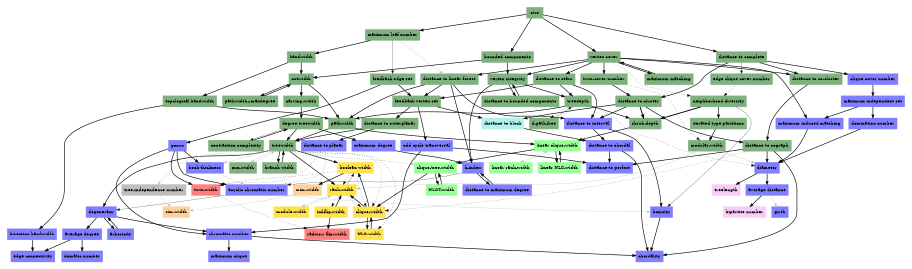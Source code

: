 digraph same_inclusions_fojquT {
	node [color=lightblue2 style=filled]
	margin=0.04 size="6,6"
	"n_A2jPWT" [label="boolean width" URL="/parameters/html/A2jPWT" color="#ffe34c" shape=box]
	"n_RPTCxd" [label="distance to bounded components" URL="/parameters/html/RPTCxd" color="#7fb17f" shape=box]
	"n_kRR8zx" [label="distance to maximum degree" URL="/parameters/html/kRR8zx" color="#7f7fff" shape=box]
	"n_BN92vX" [label="maximum leaf number" URL="/parameters/html/BN92vX" color="#7fb17f" shape=box]
	"n_a7MpiT" [label="boxicity" URL="/parameters/html/a7MpiT" color="#7f7fff" shape=box]
	"n_VomShB" [label="clique cover number" URL="/parameters/html/VomShB" color="#7f7fff" shape=box]
	"n_lPHVWU" [label="distance to outerplanar" URL="/parameters/html/lPHVWU" color="#7fb17f" shape=box]
	"n_4DIiH0" [label="radius-r flip-width" URL="/parameters/html/4DIiH0" color="#ff7f7f" shape=box]
	"n_7P9WUz" [label="clique-tree-width" URL="/parameters/html/7P9WUz" color="#99ff99" shape=box]
	"n_zgMenA" [label="arboricity" URL="/parameters/html/zgMenA" color="#7f7fff" shape=box]
	"n_uDXX2i" [label="distance to cograph" URL="/parameters/html/uDXX2i" color="#7fb17f" shape=box]
	"n_lIcmuR" [label="branch width" URL="/parameters/html/lIcmuR" color="#7fb17f" shape=box]
	"n_JbqZoT" [label="edge connectivity" URL="/parameters/html/JbqZoT" color="#7f7fff" shape=box]
	"n_kJZKgd" [label="distance to perfect" URL="/parameters/html/kJZKgd" color="#7f7fff" shape=box]
	"n_HTk9PZ" [label="feedback edge set" URL="/parameters/html/HTk9PZ" color="#7fb17f" shape=box]
	"n_fojquT" [label="rank-width" URL="/parameters/html/fojquT" color="#ffe34c" shape=box]
	"n_OrH7et" [label="twin-width" URL="/parameters/html/OrH7et" color="#ff7f7f" shape=box]
	"n_4lp9Yj" [label="vertex cover" URL="/parameters/html/4lp9Yj" color="#7fb17f" shape=box]
	"n_nYQDv6" [label="edge clique cover number" URL="/parameters/html/nYQDv6" color="#7fb17f" shape=box]
	"n_hbfWwE" [label="distance to co-cluster" URL="/parameters/html/hbfWwE" color="#7fb17f" shape=box]
	"n_KRV6tI" [label="domatic number" URL="/parameters/html/KRV6tI" color="#7f7fff" shape=box]
	"n_mHtXUU" [label="maximum independent set" URL="/parameters/html/mHtXUU" color="#7f7fff" shape=box]
	"n_Xrpbv7" [label="NLC-width" URL="/parameters/html/Xrpbv7" color="#ffe34c" shape=box]
	"n_GzMYlT" [label="maximum induced matching" URL="/parameters/html/GzMYlT" color="#7f7fff" shape=box]
	"n_doijTS" [label="book thickness" URL="/parameters/html/doijTS" color="#7f7fff" shape=box]
	"n_KEP2qM" [label="treedepth" URL="/parameters/html/KEP2qM" color="#7fb17f" shape=box]
	"n_mOri44" [label="NLCT-width" URL="/parameters/html/mOri44" color="#99ff99" shape=box]
	"n_1dQQ87" [label="bipartite number" URL="/parameters/html/1dQQ87" color="#f8cdf8" shape=box]
	"n_MLJMRH" [label="distance to planar" URL="/parameters/html/MLJMRH" color="#7f7fff" shape=box]
	"n_4bj71L" [label="modular-width" URL="/parameters/html/4bj71L" color="#7fb17f" shape=box]
	"n_vMs3RS" [label="neighborhood diversity" URL="/parameters/html/vMs3RS" color="#7fb17f" shape=box]
	"n_p4bTjp" [label="diameter" URL="/parameters/html/p4bTjp" color="#7f7fff" shape=box]
	"n_LlWzhg" [label="contraction complexity" URL="/parameters/html/LlWzhg" color="#7fb17f" shape=box]
	"n_TLx1pz" [label="cutwidth" URL="/parameters/html/TLx1pz" color="#7fb17f" shape=box]
	"n_wUdmUb" [label="bisection bandwidth" URL="/parameters/html/wUdmUb" color="#7f7fff" shape=box]
	"n_VowkuW" [label="degeneracy" URL="/parameters/html/VowkuW" color="#7f7fff" shape=box]
	"n_xNJnFb" [label="distance to block" URL="/parameters/html/xNJnFb" color="#b2f2ec" shape=box]
	"n_BCwUeT" [label="girth" URL="/parameters/html/BCwUeT" color="#7f7fff" shape=box]
	"n_QGZuUW" [label="acyclic chromatic number" URL="/parameters/html/QGZuUW" color="#7f7fff" shape=box]
	"n_Gq0onN" [label="domination number" URL="/parameters/html/Gq0onN" color="#7f7fff" shape=box]
	"n_q7zHeT" [label="maximum clique" URL="/parameters/html/q7zHeT" color="#7f7fff" shape=box]
	"n_w7MmyW" [label="chromatic number" URL="/parameters/html/w7MmyW" color="#7f7fff" shape=box]
	"n_6BWcgd" [label="pathwidth+maxdegree" URL="/parameters/html/6BWcgd" color="#7fb17f" shape=box]
	"n_aEGv5N" [label="sim-width" URL="/parameters/html/aEGv5N" color="#ffd199" shape=box]
	"n_OdZQna" [label="distance to chordal" URL="/parameters/html/OdZQna" color="#7f7fff" shape=box]
	"n_aXw3Co" [label="distance to cluster" URL="/parameters/html/aXw3Co" color="#7fb17f" shape=box]
	"n_G1Cwmc" [label="iterated type partitions" URL="/parameters/html/G1Cwmc" color="#7fb17f" shape=box]
	"n_fQj3wU" [label="linear clique-width" URL="/parameters/html/fQj3wU" color="#99ff99" shape=box]
	"n_v09DMY" [label="linear NLC-width" URL="/parameters/html/v09DMY" color="#99ff99" shape=box]
	"n_F1NpDy" [label="size" URL="/parameters/html/F1NpDy" color="#7fb17f" shape=box]
	"n_MUnHA0" [label="twin-cover number" URL="/parameters/html/MUnHA0" color="#7fb17f" shape=box]
	"n_NTgNzT" [label="shrub-depth" URL="/parameters/html/NTgNzT" color="#7fb17f" shape=box]
	"n_nCWUh3" [label="degree treewidth" URL="/parameters/html/nCWUh3" color="#7fb17f" shape=box]
	"n_2LDMQ6" [label="distance to complete" URL="/parameters/html/2LDMQ6" color="#7fb17f" shape=box]
	"n_AVc2K6" [label="distance to interval" URL="/parameters/html/AVc2K6" color="#7f7fff" shape=box]
	"n_UyQ5yM" [label="maximum degree" URL="/parameters/html/UyQ5yM" color="#7f7fff" shape=box]
	"n_dS6OgO" [label="carving-width" URL="/parameters/html/dS6OgO" color="#7fb17f" shape=box]
	"n_wg5HuV" [label="clique-width" URL="/parameters/html/wg5HuV" color="#ffe34c" shape=box]
	"n_gbaHdw" [label="genus" URL="/parameters/html/gbaHdw" color="#7f7fff" shape=box]
	"n_Z10jME" [label="distance to stars" URL="/parameters/html/Z10jME" color="#7fb17f" shape=box]
	"n_SnA7Eq" [label="topological bandwidth" URL="/parameters/html/SnA7Eq" color="#7fb17f" shape=box]
	"n_5Q7fuR" [label="treewidth" URL="/parameters/html/5Q7fuR" color="#7fb17f" shape=box]
	"n_GNTwUS" [label="h-index" URL="/parameters/html/GNTwUS" color="#7f7fff" shape=box]
	"n_cHugsk" [label="linear rank-width" URL="/parameters/html/cHugsk" color="#99ff99" shape=box]
	"n_z0y4TW" [label="average degree" URL="/parameters/html/z0y4TW" color="#7f7fff" shape=box]
	"n_WmIFB1" [label="mim-width" URL="/parameters/html/WmIFB1" color="#ffd199" shape=box]
	"n_JA2nKw" [label="treelength" URL="/parameters/html/JA2nKw" color="#f8cdf8" shape=box]
	"n_fTqo40" [label="chordality" URL="/parameters/html/fTqo40" color="#7f7fff" shape=box]
	"n_s4EiWI" [label="d-path-free" URL="/parameters/html/s4EiWI" color="#7fb17f" shape=box]
	"n_yk7XP0" [label="distance to linear forest" URL="/parameters/html/yk7XP0" color="#7fb17f" shape=box]
	"n_EV3FqL" [label="module-width" URL="/parameters/html/EV3FqL" color="#ffe34c" shape=box]
	"n_Ve5ruW" [label="odd cycle transversal" URL="/parameters/html/Ve5ruW" color="#7f7fff" shape=box]
	"n_nYXiuT" [label="inf-flip-width" URL="/parameters/html/nYXiuT" color="#ffe34c" shape=box]
	"n_t7c4mp" [label="bounded components" URL="/parameters/html/t7c4mp" color="#7fb17f" shape=box]
	"n_veU7Jf" [label="maximum matching" URL="/parameters/html/veU7Jf" color="#7fb17f" shape=box]
	"n_aP5a38" [label="bandwidth" URL="/parameters/html/aP5a38" color="#7fb17f" shape=box]
	"n_GNOiyB" [label="feedback vertex set" URL="/parameters/html/GNOiyB" color="#7fb17f" shape=box]
	"n_fNR6QK" [label="tree-independence number" URL="/parameters/html/fNR6QK" color="#bebebe" shape=box]
	"n_KVhJFB" [label="vertex integrity" URL="/parameters/html/KVhJFB" color="#7fb17f" shape=box]
	"n_VHClqR" [label="pathwidth" URL="/parameters/html/VHClqR" color="#7fb17f" shape=box]
	"n_zH8PpT" [label="average distance" URL="/parameters/html/zH8PpT" color="#7f7fff" shape=box]
	"n_d7vRYU" [label="mm-width" URL="/parameters/html/d7vRYU" color="#7fb17f" shape=box]
	"n_w7MmyW" -> "n_q7zHeT" [label="" decorate=true lblstyle="above, sloped" weight="100" penwidth="2.0"]
	"n_GNTwUS" -> "n_QGZuUW" [label="" decorate=true lblstyle="above, sloped" weight="20" penwidth="0.7"]
	"n_TLx1pz" -> "n_VHClqR" [label="" decorate=true lblstyle="above, sloped" weight="100" penwidth="2.0"]
	"n_4lp9Yj" -> "n_hbfWwE" [label="" decorate=true lblstyle="above, sloped" weight="100" penwidth="2.0"]
	"n_OdZQna" -> "n_kJZKgd" [label="" decorate=true lblstyle="above, sloped" weight="100" penwidth="2.0"]
	"n_mOri44" -> "n_7P9WUz" [label="" decorate=true lblstyle="above, sloped" weight="100" penwidth="2.0"]
	"n_AVc2K6" -> "n_OdZQna" [label="" decorate=true lblstyle="above, sloped" weight="100" penwidth="2.0"]
	"n_z0y4TW" -> "n_KRV6tI" [label="" decorate=true lblstyle="above, sloped" weight="100" penwidth="2.0"]
	"n_2LDMQ6" -> "n_aXw3Co" [label="" decorate=true lblstyle="above, sloped" weight="100" penwidth="2.0"]
	"n_vMs3RS" -> "n_G1Cwmc" [label="" decorate=true lblstyle="above, sloped" weight="100" penwidth="2.0"]
	"n_aXw3Co" -> "n_NTgNzT" [label="" decorate=true lblstyle="above, sloped" weight="100" penwidth="3.0"]
	"n_MUnHA0" -> "n_aXw3Co" [label="" decorate=true lblstyle="above, sloped" weight="100" penwidth="2.0"]
	"n_4lp9Yj" -> "n_MUnHA0" [label="" decorate=true lblstyle="above, sloped" weight="100" penwidth="2.0"]
	"n_4lp9Yj" -> "n_Z10jME" [label="" decorate=true lblstyle="above, sloped" weight="100" penwidth="2.0"]
	"n_gbaHdw" -> "n_QGZuUW" [label="" decorate=true lblstyle="above, sloped" weight="100" penwidth="2.0"]
	"n_Gq0onN" -> "n_p4bTjp" [label="" decorate=true lblstyle="above, sloped" weight="100" penwidth="2.0"]
	"n_Xrpbv7" -> "n_wg5HuV" [label="" decorate=true lblstyle="above, sloped" weight="100" penwidth="2.0"]
	"n_vMs3RS" -> "n_a7MpiT" [label="" decorate=true lblstyle="above, sloped" weight="20" penwidth="0.7"]
	"n_5Q7fuR" -> "n_VowkuW" [label="" decorate=true lblstyle="above, sloped" weight="100" penwidth="2.0"]
	"n_GzMYlT" -> "n_p4bTjp" [label="" decorate=true lblstyle="above, sloped" weight="100" penwidth="2.0"]
	"n_zH8PpT" -> "n_1dQQ87" [label="" decorate=true lblstyle="above, sloped" weight="100" penwidth="2.0"]
	"n_fojquT" -> "n_EV3FqL" [label="" decorate=true lblstyle="above, sloped" color="gray" weight="1"]
	"n_cHugsk" -> "n_fQj3wU" [label="" decorate=true lblstyle="above, sloped" color="gray" weight="1"]
	"n_KEP2qM" -> "n_p4bTjp" [label="" decorate=true lblstyle="above, sloped" style="dotted" weight="1" penwidth="1.0"]
	"n_Ve5ruW" -> "n_kJZKgd" [label="" decorate=true lblstyle="above, sloped" weight="100" penwidth="2.0"]
	"n_HTk9PZ" -> "n_gbaHdw" [label="" decorate=true lblstyle="above, sloped" weight="100" penwidth="2.0"]
	"n_gbaHdw" -> "n_w7MmyW" [label="" decorate=true lblstyle="above, sloped" weight="100" penwidth="2.0"]
	"n_yk7XP0" -> "n_GNOiyB" [label="" decorate=true lblstyle="above, sloped" weight="100" penwidth="2.0"]
	"n_nCWUh3" -> "n_LlWzhg" [label="" decorate=true lblstyle="above, sloped" weight="20" penwidth="0.7"]
	"n_QGZuUW" -> "n_VowkuW" [label="" decorate=true lblstyle="above, sloped" weight="20" penwidth="0.7"]
	"n_KEP2qM" -> "n_VHClqR" [label="" decorate=true lblstyle="above, sloped" weight="100" penwidth="2.0"]
	"n_EV3FqL" -> "n_fojquT" [label="" decorate=true lblstyle="above, sloped" color="gray" weight="1"]
	"n_5Q7fuR" -> "n_fNR6QK" [label="" decorate=true lblstyle="above, sloped" color="gray" weight="1"]
	"n_nYQDv6" -> "n_vMs3RS" [label="" decorate=true lblstyle="above, sloped" style="dotted" weight="1" penwidth="1.0"]
	"n_mHtXUU" -> "n_GzMYlT" [label="" decorate=true lblstyle="above, sloped" weight="100" penwidth="2.0"]
	"n_yk7XP0" -> "n_AVc2K6" [label="" decorate=true lblstyle="above, sloped" weight="100" penwidth="2.0"]
	"n_7P9WUz" -> "n_wg5HuV" [label="" decorate=true lblstyle="above, sloped" weight="100" penwidth="2.0"]
	"n_GNOiyB" -> "n_lPHVWU" [label="" decorate=true lblstyle="above, sloped" weight="100" penwidth="2.0"]
	"n_Z10jME" -> "n_KEP2qM" [label="" decorate=true lblstyle="above, sloped" weight="100" penwidth="2.0"]
	"n_4lp9Yj" -> "n_KVhJFB" [label="" decorate=true lblstyle="above, sloped" weight="100" penwidth="2.0"]
	"n_LlWzhg" -> "n_nCWUh3" [label="" decorate=true lblstyle="above, sloped" weight="100" penwidth="2.0"]
	"n_uDXX2i" -> "n_kJZKgd" [label="" decorate=true lblstyle="above, sloped" weight="100" penwidth="2.0"]
	"n_w7MmyW" -> "n_fTqo40" [label="" decorate=true lblstyle="above, sloped" weight="100" penwidth="2.0"]
	"n_VowkuW" -> "n_w7MmyW" [label="" decorate=true lblstyle="above, sloped" weight="100" penwidth="2.0"]
	"n_BN92vX" -> "n_HTk9PZ" [label="" decorate=true lblstyle="above, sloped" weight="20" penwidth="0.7"]
	"n_fojquT" -> "n_nYXiuT" [label="" decorate=true lblstyle="above, sloped" style="dotted" weight="1" penwidth="1.0"]
	"n_zgMenA" -> "n_VowkuW" [label="" decorate=true lblstyle="above, sloped" weight="100" penwidth="2.0"]
	"n_6BWcgd" -> "n_TLx1pz" [label="" decorate=true lblstyle="above, sloped" weight="100" penwidth="2.0"]
	"n_TLx1pz" -> "n_dS6OgO" [label="" decorate=true lblstyle="above, sloped" weight="100" penwidth="2.0"]
	"n_NTgNzT" -> "n_fQj3wU" [label="" decorate=true lblstyle="above, sloped" weight="100" penwidth="2.0"]
	"n_5Q7fuR" -> "n_A2jPWT" [label="" decorate=true lblstyle="above, sloped" weight="100" penwidth="2.0"]
	"n_hbfWwE" -> "n_uDXX2i" [label="" decorate=true lblstyle="above, sloped" weight="100" penwidth="2.0"]
	"n_nCWUh3" -> "n_UyQ5yM" [label="" decorate=true lblstyle="above, sloped" weight="100" penwidth="2.0"]
	"n_5Q7fuR" -> "n_7P9WUz" [label="" decorate=true lblstyle="above, sloped" color="gray" weight="1"]
	"n_vMs3RS" -> "n_NTgNzT" [label="" decorate=true lblstyle="above, sloped" weight="100" penwidth="3.0"]
	"n_BN92vX" -> "n_aP5a38" [label="" decorate=true lblstyle="above, sloped" weight="100" penwidth="2.0"]
	"n_4lp9Yj" -> "n_veU7Jf" [label="" decorate=true lblstyle="above, sloped" weight="100" penwidth="2.0"]
	"n_s4EiWI" -> "n_KEP2qM" [label="" decorate=true lblstyle="above, sloped" weight="20" penwidth="0.7"]
	"n_lPHVWU" -> "n_MLJMRH" [label="" decorate=true lblstyle="above, sloped" weight="100" penwidth="2.0"]
	"n_t7c4mp" -> "n_KVhJFB" [label="" decorate=true lblstyle="above, sloped" weight="100" penwidth="2.0"]
	"n_F1NpDy" -> "n_2LDMQ6" [label="" decorate=true lblstyle="above, sloped" weight="100" penwidth="2.0"]
	"n_p4bTjp" -> "n_JA2nKw" [label="" decorate=true lblstyle="above, sloped" weight="100" penwidth="2.0"]
	"n_wg5HuV" -> "n_Xrpbv7" [label="" decorate=true lblstyle="above, sloped" weight="100" penwidth="2.0"]
	"n_uDXX2i" -> "n_wg5HuV" [label="" decorate=true lblstyle="above, sloped" style="dotted" weight="1" penwidth="1.0"]
	"n_A2jPWT" -> "n_wg5HuV" [label="" decorate=true lblstyle="above, sloped" style="dotted" weight="1" penwidth="1.0"]
	"n_v09DMY" -> "n_fQj3wU" [label="" decorate=true lblstyle="above, sloped" weight="100" penwidth="2.0"]
	"n_G1Cwmc" -> "n_4bj71L" [label="" decorate=true lblstyle="above, sloped" weight="100" penwidth="2.0"]
	"n_wUdmUb" -> "n_JbqZoT" [label="" decorate=true lblstyle="above, sloped" weight="100" penwidth="2.0"]
	"n_KEP2qM" -> "n_s4EiWI" [label="" decorate=true lblstyle="above, sloped" style="dotted" weight="1" penwidth="1.0"]
	"n_VowkuW" -> "n_z0y4TW" [label="" decorate=true lblstyle="above, sloped" weight="100" penwidth="2.0"]
	"n_yk7XP0" -> "n_GNTwUS" [label="" decorate=true lblstyle="above, sloped" weight="100" penwidth="2.0"]
	"n_F1NpDy" -> "n_4lp9Yj" [label="" decorate=true lblstyle="above, sloped" weight="100" penwidth="2.0"]
	"n_VHClqR" -> "n_5Q7fuR" [label="" decorate=true lblstyle="above, sloped" weight="100" penwidth="2.0"]
	"n_z0y4TW" -> "n_JbqZoT" [label="" decorate=true lblstyle="above, sloped" weight="100" penwidth="2.0"]
	"n_nCWUh3" -> "n_5Q7fuR" [label="" decorate=true lblstyle="above, sloped" weight="100" penwidth="2.0"]
	"n_wg5HuV" -> "n_fojquT" [label="" decorate=true lblstyle="above, sloped" weight="100" penwidth="2.0"]
	"n_4bj71L" -> "n_p4bTjp" [label="" decorate=true lblstyle="above, sloped" color="gray" weight="1"]
	"n_VowkuW" -> "n_zgMenA" [label="" decorate=true lblstyle="above, sloped" weight="100" penwidth="2.0"]
	"n_5Q7fuR" -> "n_d7vRYU" [label="" decorate=true lblstyle="above, sloped" color="gray" weight="1"]
	"n_7P9WUz" -> "n_mOri44" [label="" decorate=true lblstyle="above, sloped" weight="100" penwidth="2.0"]
	"n_5Q7fuR" -> "n_lIcmuR" [label="" decorate=true lblstyle="above, sloped" weight="100" penwidth="2.0"]
	"n_a7MpiT" -> "n_fTqo40" [label="" decorate=true lblstyle="above, sloped" weight="100" penwidth="2.0"]
	"n_KVhJFB" -> "n_GNTwUS" [label="" decorate=true lblstyle="above, sloped" weight="100" penwidth="2.0"]
	"n_fNR6QK" -> "n_aEGv5N" [label="" decorate=true lblstyle="above, sloped" color="gray" weight="1"]
	"n_F1NpDy" -> "n_t7c4mp" [label="" decorate=true lblstyle="above, sloped" weight="100" penwidth="2.0"]
	"n_mHtXUU" -> "n_Gq0onN" [label="" decorate=true lblstyle="above, sloped" weight="100" penwidth="2.0"]
	"n_OrH7et" -> "n_4DIiH0" [label="" decorate=true lblstyle="above, sloped" style="dotted" weight="1" penwidth="1.0"]
	"n_KVhJFB" -> "n_KEP2qM" [label="" decorate=true lblstyle="above, sloped" weight="100" penwidth="2.0"]
	"n_lPHVWU" -> "n_5Q7fuR" [label="" decorate=true lblstyle="above, sloped" weight="100" penwidth="2.0"]
	"n_aXw3Co" -> "n_AVc2K6" [label="" decorate=true lblstyle="above, sloped" weight="100" penwidth="2.0"]
	"n_UyQ5yM" -> "n_GNTwUS" [label="" decorate=true lblstyle="above, sloped" weight="100" penwidth="2.0"]
	"n_zH8PpT" -> "n_BCwUeT" [label="" decorate=true lblstyle="above, sloped" color="gray" weight="1"]
	"n_AVc2K6" -> "n_a7MpiT" [label="" decorate=true lblstyle="above, sloped" weight="100" penwidth="2.0"]
	"n_A2jPWT" -> "n_WmIFB1" [label="" decorate=true lblstyle="above, sloped" weight="100" penwidth="2.0"]
	"n_yk7XP0" -> "n_VHClqR" [label="" decorate=true lblstyle="above, sloped" weight="100" penwidth="2.0"]
	"n_t7c4mp" -> "n_TLx1pz" [label="" decorate=true lblstyle="above, sloped" weight="100" penwidth="2.0"]
	"n_HTk9PZ" -> "n_GNOiyB" [label="" decorate=true lblstyle="above, sloped" weight="100" penwidth="2.0"]
	"n_nYXiuT" -> "n_fojquT" [label="" decorate=true lblstyle="above, sloped" weight="100" penwidth="2.0"]
	"n_gbaHdw" -> "n_OrH7et" [label="" decorate=true lblstyle="above, sloped" weight="100" penwidth="2.0"]
	"n_nYXiuT" -> "n_4DIiH0" [label="" decorate=true lblstyle="above, sloped" weight="100" penwidth="2.0"]
	"n_Z10jME" -> "n_GNOiyB" [label="" decorate=true lblstyle="above, sloped" weight="100" penwidth="2.0"]
	"n_VHClqR" -> "n_fQj3wU" [label="" decorate=true lblstyle="above, sloped" weight="100" penwidth="2.0"]
	"n_WmIFB1" -> "n_aEGv5N" [label="" decorate=true lblstyle="above, sloped" color="gray" weight="1"]
	"n_fQj3wU" -> "n_v09DMY" [label="" decorate=true lblstyle="above, sloped" weight="100" penwidth="2.0"]
	"n_4bj71L" -> "n_fojquT" [label="" decorate=true lblstyle="above, sloped" color="gray" weight="1"]
	"n_5Q7fuR" -> "n_doijTS" [label="" decorate=true lblstyle="above, sloped" color="gray" weight="1"]
	"n_lIcmuR" -> "n_5Q7fuR" [label="" decorate=true lblstyle="above, sloped" weight="100" penwidth="2.0"]
	"n_gbaHdw" -> "n_doijTS" [label="" decorate=true lblstyle="above, sloped" weight="100" penwidth="2.0"]
	"n_2LDMQ6" -> "n_VomShB" [label="" decorate=true lblstyle="above, sloped" weight="100" penwidth="2.0"]
	"n_p4bTjp" -> "n_zH8PpT" [label="" decorate=true lblstyle="above, sloped" weight="100" penwidth="2.0"]
	"n_MUnHA0" -> "n_4bj71L" [label="" decorate=true lblstyle="above, sloped" style="dotted" weight="1" penwidth="1.0"]
	"n_dS6OgO" -> "n_nCWUh3" [label="" decorate=true lblstyle="above, sloped" weight="100" penwidth="2.0"]
	"n_2LDMQ6" -> "n_nYQDv6" [label="" decorate=true lblstyle="above, sloped" weight="20" penwidth="0.7"]
	"n_MLJMRH" -> "n_OrH7et" [label="" decorate=true lblstyle="above, sloped" style="dotted" weight="1" penwidth="1.0"]
	"n_A2jPWT" -> "n_OrH7et" [label="" decorate=true lblstyle="above, sloped" style="dotted" weight="1" penwidth="1.0"]
	"n_VomShB" -> "n_mHtXUU" [label="" decorate=true lblstyle="above, sloped" weight="100" penwidth="2.0"]
	"n_aXw3Co" -> "n_uDXX2i" [label="" decorate=true lblstyle="above, sloped" weight="100" penwidth="2.0"]
	"n_d7vRYU" -> "n_5Q7fuR" [label="" decorate=true lblstyle="above, sloped" color="gray" weight="1"]
	"n_doijTS" -> "n_QGZuUW" [label="" decorate=true lblstyle="above, sloped" color="gray" weight="1"]
	"n_fojquT" -> "n_A2jPWT" [label="" decorate=true lblstyle="above, sloped" weight="20" penwidth="0.7"]
	"n_SnA7Eq" -> "n_wUdmUb" [label="" decorate=true lblstyle="above, sloped" weight="100" penwidth="2.0"]
	"n_A2jPWT" -> "n_fojquT" [label="" decorate=true lblstyle="above, sloped" style="dotted" weight="1" penwidth="1.0"]
	"n_5Q7fuR" -> "n_Xrpbv7" [label="" decorate=true lblstyle="above, sloped" style="dotted" weight="1" penwidth="1.0"]
	"n_Z10jME" -> "n_AVc2K6" [label="" decorate=true lblstyle="above, sloped" weight="100" penwidth="2.0"]
	"n_4lp9Yj" -> "n_GzMYlT" [label="" decorate=true lblstyle="above, sloped" weight="100" penwidth="2.0"]
	"n_uDXX2i" -> "n_p4bTjp" [label="" decorate=true lblstyle="above, sloped" weight="100" penwidth="2.0"]
	"n_BN92vX" -> "n_yk7XP0" [label="" decorate=true lblstyle="above, sloped" color="gray" weight="1"]
	"n_QGZuUW" -> "n_a7MpiT" [label="" decorate=true lblstyle="above, sloped" color="gray" weight="1"]
	"n_MLJMRH" -> "n_QGZuUW" [label="" decorate=true lblstyle="above, sloped" color="gray" weight="1"]
	"n_GNTwUS" -> "n_kRR8zx" [label="" decorate=true lblstyle="above, sloped" weight="100" penwidth="2.0"]
	"n_veU7Jf" -> "n_4lp9Yj" [label="" decorate=true lblstyle="above, sloped" weight="100" penwidth="2.0"]
	"n_RPTCxd" -> "n_KVhJFB" [label="" decorate=true lblstyle="above, sloped" weight="100" penwidth="2.0"]
	"n_GNOiyB" -> "n_xNJnFb" [label="" decorate=true lblstyle="above, sloped" weight="100" penwidth="2.0"]
	"n_aXw3Co" -> "n_xNJnFb" [label="" decorate=true lblstyle="above, sloped" weight="100" penwidth="2.0"]
	"n_fojquT" -> "n_wg5HuV" [label="" decorate=true lblstyle="above, sloped" style="dotted" weight="1" penwidth="1.0"]
	"n_fQj3wU" -> "n_cHugsk" [label="" decorate=true lblstyle="above, sloped" color="gray" weight="1"]
	"n_5Q7fuR" -> "n_wg5HuV" [label="" decorate=true lblstyle="above, sloped" style="dotted" weight="1" penwidth="1.0"]
	"n_xNJnFb" -> "n_OdZQna" [label="" decorate=true lblstyle="above, sloped" weight="100" penwidth="2.0"]
	"n_KEP2qM" -> "n_NTgNzT" [label="" decorate=true lblstyle="above, sloped" weight="100" penwidth="2.0"]
	"n_2LDMQ6" -> "n_hbfWwE" [label="" decorate=true lblstyle="above, sloped" weight="100" penwidth="2.0"]
	"n_kRR8zx" -> "n_GNTwUS" [label="" decorate=true lblstyle="above, sloped" weight="100" penwidth="2.0"]
	"n_wg5HuV" -> "n_A2jPWT" [label="" decorate=true lblstyle="above, sloped" weight="100" penwidth="2.0"]
	"n_KVhJFB" -> "n_RPTCxd" [label="" decorate=true lblstyle="above, sloped" weight="100" penwidth="2.0"]
	"n_TLx1pz" -> "n_6BWcgd" [label="" decorate=true lblstyle="above, sloped" weight="100" penwidth="2.0"]
	"n_uDXX2i" -> "n_fTqo40" [label="" decorate=true lblstyle="above, sloped" weight="100" penwidth="2.0"]
	"n_4lp9Yj" -> "n_vMs3RS" [label="" decorate=true lblstyle="above, sloped" style="dotted" weight="1" penwidth="1.0"]
	"n_OdZQna" -> "n_fTqo40" [label="" decorate=true lblstyle="above, sloped" weight="100" penwidth="2.0"]
	"n_aP5a38" -> "n_SnA7Eq" [label="" decorate=true lblstyle="above, sloped" weight="100" penwidth="2.0"]
	"n_SnA7Eq" -> "n_VHClqR" [label="" decorate=true lblstyle="above, sloped" weight="100" penwidth="2.0"]
	"n_4lp9Yj" -> "n_yk7XP0" [label="" decorate=true lblstyle="above, sloped" weight="100" penwidth="2.0"]
	"n_aP5a38" -> "n_TLx1pz" [label="" decorate=true lblstyle="above, sloped" weight="100" penwidth="2.0"]
	"n_fQj3wU" -> "n_7P9WUz" [label="" decorate=true lblstyle="above, sloped" weight="100" penwidth="2.0"]
	"n_GNOiyB" -> "n_Ve5ruW" [label="" decorate=true lblstyle="above, sloped" weight="100" penwidth="2.0"]
	"n_5Q7fuR" -> "n_fojquT" [label="" decorate=true lblstyle="above, sloped" weight="100" penwidth="2.0"]
	"n_Ve5ruW" -> "n_w7MmyW" [label="" decorate=true lblstyle="above, sloped" weight="100" penwidth="2.0"]
	"n_F1NpDy" -> "n_BN92vX" [label="" decorate=true lblstyle="above, sloped" weight="100" penwidth="2.0"]
}
